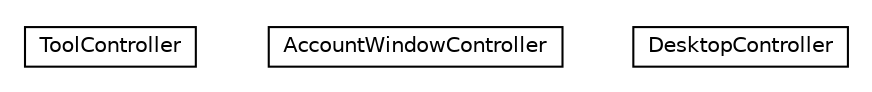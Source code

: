 #!/usr/local/bin/dot
#
# Class diagram 
# Generated by UMLGraph version R5_6-24-gf6e263 (http://www.umlgraph.org/)
#

digraph G {
	edge [fontname="Helvetica",fontsize=10,labelfontname="Helvetica",labelfontsize=10];
	node [fontname="Helvetica",fontsize=10,shape=plaintext];
	nodesep=0.25;
	ranksep=0.5;
	// org.universAAL.ucc.controller.desktop.ToolController
	c1510413 [label=<<table title="org.universAAL.ucc.controller.desktop.ToolController" border="0" cellborder="1" cellspacing="0" cellpadding="2" port="p" href="./ToolController.html">
		<tr><td><table border="0" cellspacing="0" cellpadding="1">
<tr><td align="center" balign="center"> ToolController </td></tr>
		</table></td></tr>
		</table>>, URL="./ToolController.html", fontname="Helvetica", fontcolor="black", fontsize=10.0];
	// org.universAAL.ucc.controller.desktop.AccountWindowController
	c1510414 [label=<<table title="org.universAAL.ucc.controller.desktop.AccountWindowController" border="0" cellborder="1" cellspacing="0" cellpadding="2" port="p" href="./AccountWindowController.html">
		<tr><td><table border="0" cellspacing="0" cellpadding="1">
<tr><td align="center" balign="center"> AccountWindowController </td></tr>
		</table></td></tr>
		</table>>, URL="./AccountWindowController.html", fontname="Helvetica", fontcolor="black", fontsize=10.0];
	// org.universAAL.ucc.controller.desktop.DesktopController
	c1510415 [label=<<table title="org.universAAL.ucc.controller.desktop.DesktopController" border="0" cellborder="1" cellspacing="0" cellpadding="2" port="p" href="./DesktopController.html">
		<tr><td><table border="0" cellspacing="0" cellpadding="1">
<tr><td align="center" balign="center"> DesktopController </td></tr>
		</table></td></tr>
		</table>>, URL="./DesktopController.html", fontname="Helvetica", fontcolor="black", fontsize=10.0];
}

